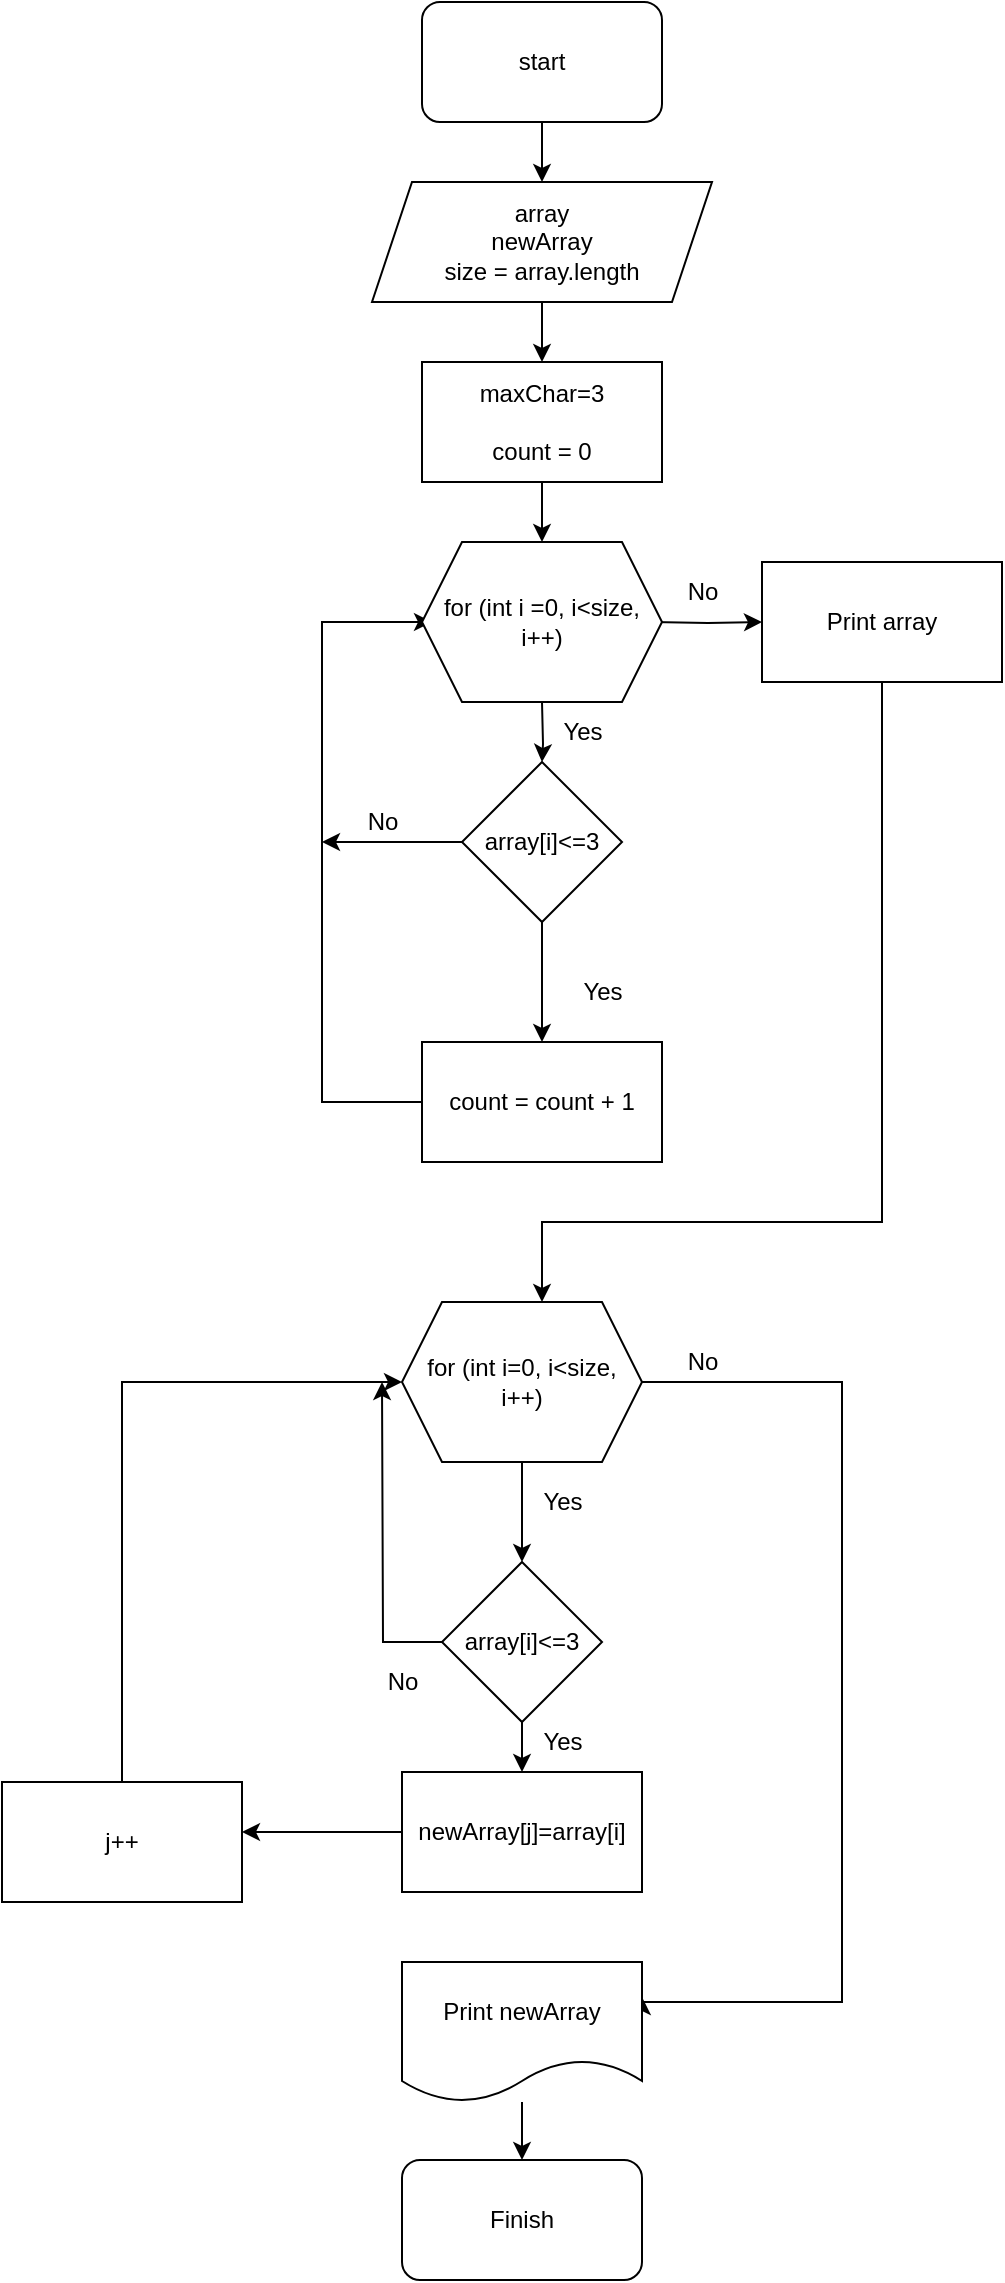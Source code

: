 <mxfile version="21.0.4" type="github"><diagram id="pJm1f2jSfGZbTqxKW3qM" name="Страница 1"><mxGraphModel dx="1386" dy="791" grid="1" gridSize="10" guides="1" tooltips="1" connect="1" arrows="1" fold="1" page="1" pageScale="1" pageWidth="827" pageHeight="1169" math="0" shadow="0"><root><mxCell id="0"/><mxCell id="1" parent="0"/><mxCell id="RsFLI2YwFKQL9zH8DPS8-2" value="" style="edgeStyle=orthogonalEdgeStyle;rounded=0;orthogonalLoop=1;jettySize=auto;html=1;" parent="1" source="3B5-C08U3qK9Y_EPhtsU-1" target="RsFLI2YwFKQL9zH8DPS8-1" edge="1"><mxGeometry relative="1" as="geometry"/></mxCell><mxCell id="3B5-C08U3qK9Y_EPhtsU-1" value="start" style="rounded=1;whiteSpace=wrap;html=1;" parent="1" vertex="1"><mxGeometry x="370" y="30" width="120" height="60" as="geometry"/></mxCell><mxCell id="RsFLI2YwFKQL9zH8DPS8-4" value="" style="edgeStyle=orthogonalEdgeStyle;rounded=0;orthogonalLoop=1;jettySize=auto;html=1;" parent="1" source="RsFLI2YwFKQL9zH8DPS8-1" target="RsFLI2YwFKQL9zH8DPS8-3" edge="1"><mxGeometry relative="1" as="geometry"/></mxCell><mxCell id="RsFLI2YwFKQL9zH8DPS8-1" value="array&lt;br&gt;newArray&lt;br&gt;size = array.length" style="shape=parallelogram;perimeter=parallelogramPerimeter;whiteSpace=wrap;html=1;fixedSize=1;" parent="1" vertex="1"><mxGeometry x="345" y="120" width="170" height="60" as="geometry"/></mxCell><mxCell id="RsFLI2YwFKQL9zH8DPS8-6" value="" style="edgeStyle=orthogonalEdgeStyle;rounded=0;orthogonalLoop=1;jettySize=auto;html=1;" parent="1" source="RsFLI2YwFKQL9zH8DPS8-3" edge="1"><mxGeometry relative="1" as="geometry"><mxPoint x="430" y="300" as="targetPoint"/></mxGeometry></mxCell><mxCell id="RsFLI2YwFKQL9zH8DPS8-3" value="maxChar=3&lt;br&gt;&lt;br&gt;count = 0" style="rounded=0;whiteSpace=wrap;html=1;" parent="1" vertex="1"><mxGeometry x="370" y="210" width="120" height="60" as="geometry"/></mxCell><mxCell id="RsFLI2YwFKQL9zH8DPS8-10" value="" style="edgeStyle=orthogonalEdgeStyle;rounded=0;orthogonalLoop=1;jettySize=auto;html=1;" parent="1" target="RsFLI2YwFKQL9zH8DPS8-9" edge="1"><mxGeometry relative="1" as="geometry"><mxPoint x="485" y="340" as="sourcePoint"/></mxGeometry></mxCell><mxCell id="64bnzdVYggKokhy_u85w-2" value="" style="edgeStyle=orthogonalEdgeStyle;rounded=0;orthogonalLoop=1;jettySize=auto;html=1;" edge="1" parent="1" target="64bnzdVYggKokhy_u85w-1"><mxGeometry relative="1" as="geometry"><mxPoint x="430" y="380" as="sourcePoint"/></mxGeometry></mxCell><mxCell id="RsFLI2YwFKQL9zH8DPS8-14" style="edgeStyle=orthogonalEdgeStyle;rounded=0;orthogonalLoop=1;jettySize=auto;html=1;exitX=0;exitY=0.5;exitDx=0;exitDy=0;entryX=0;entryY=0.5;entryDx=0;entryDy=0;" parent="1" source="RsFLI2YwFKQL9zH8DPS8-7" edge="1"><mxGeometry relative="1" as="geometry"><mxPoint x="375" y="340" as="targetPoint"/><Array as="points"><mxPoint x="320" y="580"/><mxPoint x="320" y="340"/></Array></mxGeometry></mxCell><mxCell id="RsFLI2YwFKQL9zH8DPS8-7" value="count = count + 1&lt;br&gt;" style="rounded=0;whiteSpace=wrap;html=1;" parent="1" vertex="1"><mxGeometry x="370" y="550" width="120" height="60" as="geometry"/></mxCell><mxCell id="64bnzdVYggKokhy_u85w-9" style="edgeStyle=orthogonalEdgeStyle;rounded=0;orthogonalLoop=1;jettySize=auto;html=1;" edge="1" parent="1" source="RsFLI2YwFKQL9zH8DPS8-9" target="64bnzdVYggKokhy_u85w-8"><mxGeometry relative="1" as="geometry"><Array as="points"><mxPoint x="600" y="640"/><mxPoint x="430" y="640"/></Array></mxGeometry></mxCell><mxCell id="RsFLI2YwFKQL9zH8DPS8-9" value="Print array" style="rounded=0;whiteSpace=wrap;html=1;" parent="1" vertex="1"><mxGeometry x="540" y="310" width="120" height="60" as="geometry"/></mxCell><mxCell id="RsFLI2YwFKQL9zH8DPS8-15" value="Yes" style="text;html=1;align=center;verticalAlign=middle;resizable=0;points=[];autosize=1;strokeColor=none;fillColor=none;" parent="1" vertex="1"><mxGeometry x="430" y="380" width="40" height="30" as="geometry"/></mxCell><mxCell id="RsFLI2YwFKQL9zH8DPS8-16" value="No" style="text;html=1;align=center;verticalAlign=middle;resizable=0;points=[];autosize=1;strokeColor=none;fillColor=none;" parent="1" vertex="1"><mxGeometry x="490" y="310" width="40" height="30" as="geometry"/></mxCell><mxCell id="64bnzdVYggKokhy_u85w-3" value="" style="edgeStyle=orthogonalEdgeStyle;rounded=0;orthogonalLoop=1;jettySize=auto;html=1;" edge="1" parent="1" source="64bnzdVYggKokhy_u85w-1" target="RsFLI2YwFKQL9zH8DPS8-7"><mxGeometry relative="1" as="geometry"/></mxCell><mxCell id="64bnzdVYggKokhy_u85w-5" style="edgeStyle=orthogonalEdgeStyle;rounded=0;orthogonalLoop=1;jettySize=auto;html=1;" edge="1" parent="1" source="64bnzdVYggKokhy_u85w-1"><mxGeometry relative="1" as="geometry"><mxPoint x="320" y="450" as="targetPoint"/></mxGeometry></mxCell><mxCell id="64bnzdVYggKokhy_u85w-1" value="array[i]&amp;lt;=3" style="rhombus;whiteSpace=wrap;html=1;" vertex="1" parent="1"><mxGeometry x="390" y="410" width="80" height="80" as="geometry"/></mxCell><mxCell id="64bnzdVYggKokhy_u85w-4" value="Yes" style="text;html=1;align=center;verticalAlign=middle;resizable=0;points=[];autosize=1;strokeColor=none;fillColor=none;" vertex="1" parent="1"><mxGeometry x="440" y="510" width="40" height="30" as="geometry"/></mxCell><mxCell id="64bnzdVYggKokhy_u85w-6" value="No" style="text;html=1;align=center;verticalAlign=middle;resizable=0;points=[];autosize=1;strokeColor=none;fillColor=none;" vertex="1" parent="1"><mxGeometry x="330" y="425" width="40" height="30" as="geometry"/></mxCell><mxCell id="64bnzdVYggKokhy_u85w-7" value="for (int i =0, i&amp;lt;size, i++)" style="shape=hexagon;perimeter=hexagonPerimeter2;whiteSpace=wrap;html=1;fixedSize=1;" vertex="1" parent="1"><mxGeometry x="370" y="300" width="120" height="80" as="geometry"/></mxCell><mxCell id="64bnzdVYggKokhy_u85w-11" style="edgeStyle=orthogonalEdgeStyle;rounded=0;orthogonalLoop=1;jettySize=auto;html=1;entryX=0.5;entryY=0;entryDx=0;entryDy=0;" edge="1" parent="1" source="64bnzdVYggKokhy_u85w-8" target="64bnzdVYggKokhy_u85w-10"><mxGeometry relative="1" as="geometry"/></mxCell><mxCell id="64bnzdVYggKokhy_u85w-17" style="edgeStyle=orthogonalEdgeStyle;rounded=0;orthogonalLoop=1;jettySize=auto;html=1;entryX=1;entryY=0.25;entryDx=0;entryDy=0;" edge="1" parent="1" source="64bnzdVYggKokhy_u85w-8" target="64bnzdVYggKokhy_u85w-15"><mxGeometry relative="1" as="geometry"><mxPoint x="570" y="1030" as="targetPoint"/><Array as="points"><mxPoint x="580" y="720"/><mxPoint x="580" y="1030"/></Array></mxGeometry></mxCell><mxCell id="64bnzdVYggKokhy_u85w-8" value="for (int i=0, i&amp;lt;size, i++)" style="shape=hexagon;perimeter=hexagonPerimeter2;whiteSpace=wrap;html=1;fixedSize=1;" vertex="1" parent="1"><mxGeometry x="360" y="680" width="120" height="80" as="geometry"/></mxCell><mxCell id="64bnzdVYggKokhy_u85w-13" style="edgeStyle=orthogonalEdgeStyle;rounded=0;orthogonalLoop=1;jettySize=auto;html=1;entryX=0.5;entryY=0;entryDx=0;entryDy=0;" edge="1" parent="1" source="64bnzdVYggKokhy_u85w-10" target="64bnzdVYggKokhy_u85w-12"><mxGeometry relative="1" as="geometry"/></mxCell><mxCell id="64bnzdVYggKokhy_u85w-20" style="edgeStyle=orthogonalEdgeStyle;rounded=0;orthogonalLoop=1;jettySize=auto;html=1;" edge="1" parent="1" source="64bnzdVYggKokhy_u85w-10"><mxGeometry relative="1" as="geometry"><mxPoint x="350" y="720" as="targetPoint"/></mxGeometry></mxCell><mxCell id="64bnzdVYggKokhy_u85w-10" value="array[i]&amp;lt;=3" style="rhombus;whiteSpace=wrap;html=1;" vertex="1" parent="1"><mxGeometry x="380" y="810" width="80" height="80" as="geometry"/></mxCell><mxCell id="64bnzdVYggKokhy_u85w-24" style="edgeStyle=orthogonalEdgeStyle;rounded=0;orthogonalLoop=1;jettySize=auto;html=1;" edge="1" parent="1" source="64bnzdVYggKokhy_u85w-12" target="64bnzdVYggKokhy_u85w-18"><mxGeometry relative="1" as="geometry"><Array as="points"><mxPoint x="300" y="945"/><mxPoint x="300" y="945"/></Array></mxGeometry></mxCell><mxCell id="64bnzdVYggKokhy_u85w-12" value="newArray[j]=array[i]" style="rounded=0;whiteSpace=wrap;html=1;" vertex="1" parent="1"><mxGeometry x="360" y="915" width="120" height="60" as="geometry"/></mxCell><mxCell id="64bnzdVYggKokhy_u85w-14" value="Yes" style="text;html=1;align=center;verticalAlign=middle;resizable=0;points=[];autosize=1;strokeColor=none;fillColor=none;" vertex="1" parent="1"><mxGeometry x="420" y="885" width="40" height="30" as="geometry"/></mxCell><mxCell id="64bnzdVYggKokhy_u85w-26" value="" style="edgeStyle=orthogonalEdgeStyle;rounded=0;orthogonalLoop=1;jettySize=auto;html=1;" edge="1" parent="1" source="64bnzdVYggKokhy_u85w-15" target="64bnzdVYggKokhy_u85w-25"><mxGeometry relative="1" as="geometry"/></mxCell><mxCell id="64bnzdVYggKokhy_u85w-15" value="Print newArray" style="shape=document;whiteSpace=wrap;html=1;boundedLbl=1;" vertex="1" parent="1"><mxGeometry x="360" y="1010" width="120" height="70" as="geometry"/></mxCell><mxCell id="64bnzdVYggKokhy_u85w-19" style="edgeStyle=orthogonalEdgeStyle;rounded=0;orthogonalLoop=1;jettySize=auto;html=1;entryX=0;entryY=0.5;entryDx=0;entryDy=0;" edge="1" parent="1" source="64bnzdVYggKokhy_u85w-18" target="64bnzdVYggKokhy_u85w-8"><mxGeometry relative="1" as="geometry"><Array as="points"><mxPoint x="220" y="720"/></Array></mxGeometry></mxCell><mxCell id="64bnzdVYggKokhy_u85w-18" value="j++" style="rounded=0;whiteSpace=wrap;html=1;" vertex="1" parent="1"><mxGeometry x="160" y="920" width="120" height="60" as="geometry"/></mxCell><mxCell id="64bnzdVYggKokhy_u85w-21" value="No" style="text;html=1;align=center;verticalAlign=middle;resizable=0;points=[];autosize=1;strokeColor=none;fillColor=none;" vertex="1" parent="1"><mxGeometry x="340" y="855" width="40" height="30" as="geometry"/></mxCell><mxCell id="64bnzdVYggKokhy_u85w-25" value="Finish" style="rounded=1;whiteSpace=wrap;html=1;" vertex="1" parent="1"><mxGeometry x="360" y="1109" width="120" height="60" as="geometry"/></mxCell><mxCell id="64bnzdVYggKokhy_u85w-27" value="Yes" style="text;html=1;align=center;verticalAlign=middle;resizable=0;points=[];autosize=1;strokeColor=none;fillColor=none;" vertex="1" parent="1"><mxGeometry x="420" y="765" width="40" height="30" as="geometry"/></mxCell><mxCell id="64bnzdVYggKokhy_u85w-28" value="No" style="text;html=1;align=center;verticalAlign=middle;resizable=0;points=[];autosize=1;strokeColor=none;fillColor=none;" vertex="1" parent="1"><mxGeometry x="490" y="695" width="40" height="30" as="geometry"/></mxCell></root></mxGraphModel></diagram></mxfile>